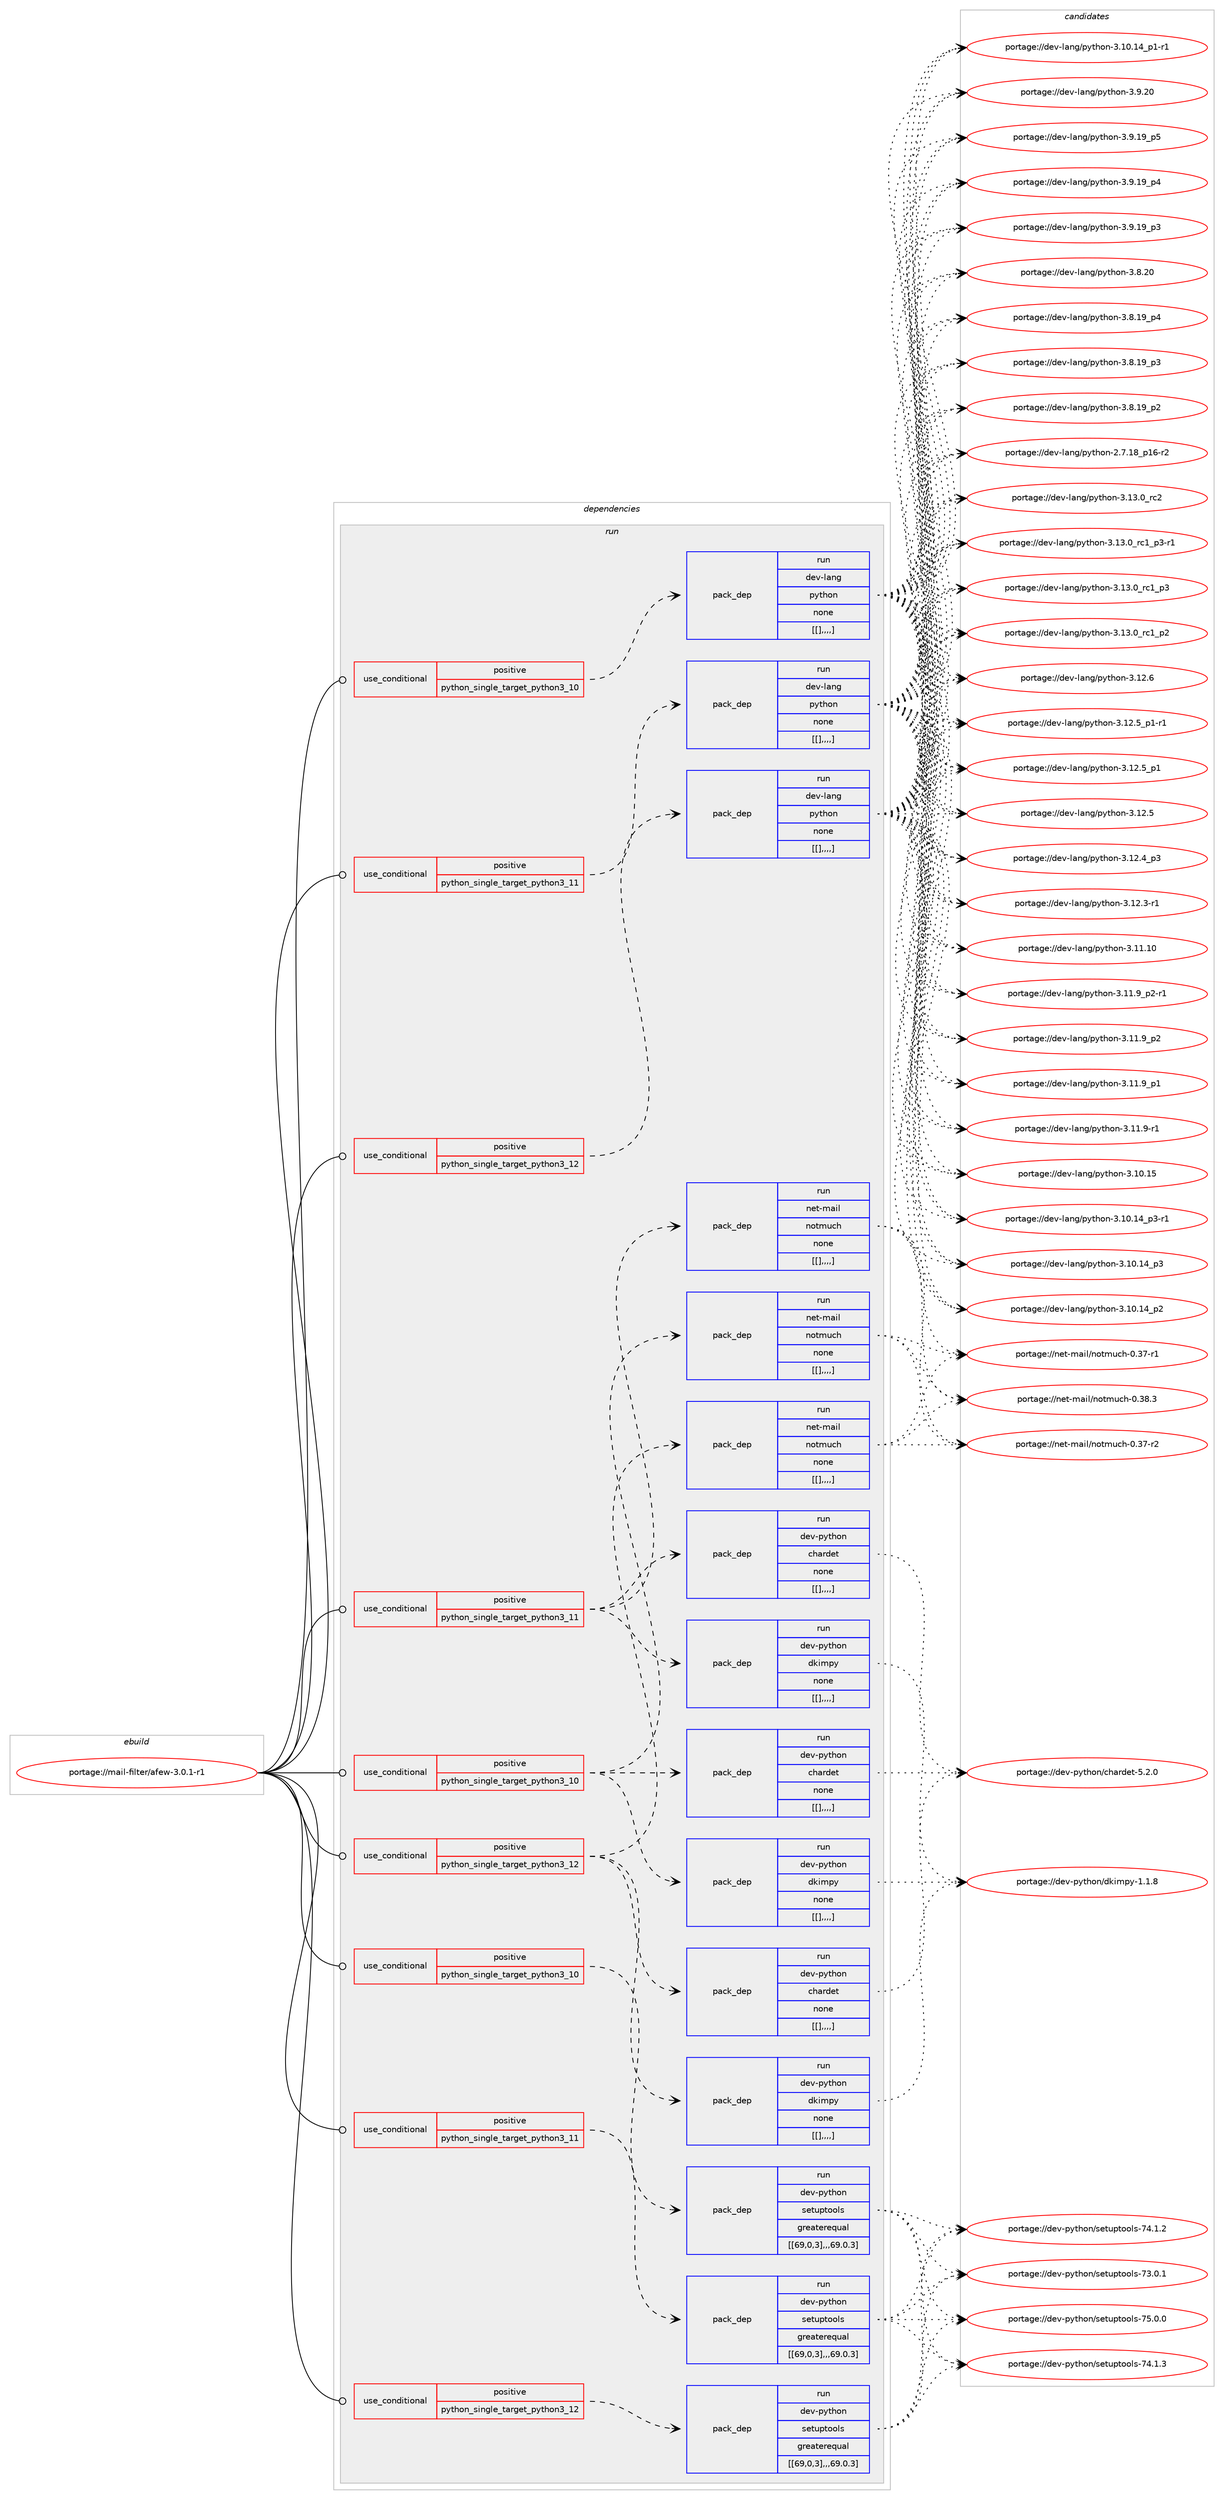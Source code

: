 digraph prolog {

# *************
# Graph options
# *************

newrank=true;
concentrate=true;
compound=true;
graph [rankdir=LR,fontname=Helvetica,fontsize=10,ranksep=1.5];#, ranksep=2.5, nodesep=0.2];
edge  [arrowhead=vee];
node  [fontname=Helvetica,fontsize=10];

# **********
# The ebuild
# **********

subgraph cluster_leftcol {
color=gray;
label=<<i>ebuild</i>>;
id [label="portage://mail-filter/afew-3.0.1-r1", color=red, width=4, href="../mail-filter/afew-3.0.1-r1.svg"];
}

# ****************
# The dependencies
# ****************

subgraph cluster_midcol {
color=gray;
label=<<i>dependencies</i>>;
subgraph cluster_compile {
fillcolor="#eeeeee";
style=filled;
label=<<i>compile</i>>;
}
subgraph cluster_compileandrun {
fillcolor="#eeeeee";
style=filled;
label=<<i>compile and run</i>>;
}
subgraph cluster_run {
fillcolor="#eeeeee";
style=filled;
label=<<i>run</i>>;
subgraph cond72519 {
dependency291841 [label=<<TABLE BORDER="0" CELLBORDER="1" CELLSPACING="0" CELLPADDING="4"><TR><TD ROWSPAN="3" CELLPADDING="10">use_conditional</TD></TR><TR><TD>positive</TD></TR><TR><TD>python_single_target_python3_10</TD></TR></TABLE>>, shape=none, color=red];
subgraph pack216896 {
dependency291842 [label=<<TABLE BORDER="0" CELLBORDER="1" CELLSPACING="0" CELLPADDING="4" WIDTH="220"><TR><TD ROWSPAN="6" CELLPADDING="30">pack_dep</TD></TR><TR><TD WIDTH="110">run</TD></TR><TR><TD>dev-lang</TD></TR><TR><TD>python</TD></TR><TR><TD>none</TD></TR><TR><TD>[[],,,,]</TD></TR></TABLE>>, shape=none, color=blue];
}
dependency291841:e -> dependency291842:w [weight=20,style="dashed",arrowhead="vee"];
}
id:e -> dependency291841:w [weight=20,style="solid",arrowhead="odot"];
subgraph cond72520 {
dependency291843 [label=<<TABLE BORDER="0" CELLBORDER="1" CELLSPACING="0" CELLPADDING="4"><TR><TD ROWSPAN="3" CELLPADDING="10">use_conditional</TD></TR><TR><TD>positive</TD></TR><TR><TD>python_single_target_python3_10</TD></TR></TABLE>>, shape=none, color=red];
subgraph pack216897 {
dependency291844 [label=<<TABLE BORDER="0" CELLBORDER="1" CELLSPACING="0" CELLPADDING="4" WIDTH="220"><TR><TD ROWSPAN="6" CELLPADDING="30">pack_dep</TD></TR><TR><TD WIDTH="110">run</TD></TR><TR><TD>dev-python</TD></TR><TR><TD>chardet</TD></TR><TR><TD>none</TD></TR><TR><TD>[[],,,,]</TD></TR></TABLE>>, shape=none, color=blue];
}
dependency291843:e -> dependency291844:w [weight=20,style="dashed",arrowhead="vee"];
subgraph pack216898 {
dependency291845 [label=<<TABLE BORDER="0" CELLBORDER="1" CELLSPACING="0" CELLPADDING="4" WIDTH="220"><TR><TD ROWSPAN="6" CELLPADDING="30">pack_dep</TD></TR><TR><TD WIDTH="110">run</TD></TR><TR><TD>dev-python</TD></TR><TR><TD>dkimpy</TD></TR><TR><TD>none</TD></TR><TR><TD>[[],,,,]</TD></TR></TABLE>>, shape=none, color=blue];
}
dependency291843:e -> dependency291845:w [weight=20,style="dashed",arrowhead="vee"];
subgraph pack216899 {
dependency291846 [label=<<TABLE BORDER="0" CELLBORDER="1" CELLSPACING="0" CELLPADDING="4" WIDTH="220"><TR><TD ROWSPAN="6" CELLPADDING="30">pack_dep</TD></TR><TR><TD WIDTH="110">run</TD></TR><TR><TD>net-mail</TD></TR><TR><TD>notmuch</TD></TR><TR><TD>none</TD></TR><TR><TD>[[],,,,]</TD></TR></TABLE>>, shape=none, color=blue];
}
dependency291843:e -> dependency291846:w [weight=20,style="dashed",arrowhead="vee"];
}
id:e -> dependency291843:w [weight=20,style="solid",arrowhead="odot"];
subgraph cond72521 {
dependency291847 [label=<<TABLE BORDER="0" CELLBORDER="1" CELLSPACING="0" CELLPADDING="4"><TR><TD ROWSPAN="3" CELLPADDING="10">use_conditional</TD></TR><TR><TD>positive</TD></TR><TR><TD>python_single_target_python3_10</TD></TR></TABLE>>, shape=none, color=red];
subgraph pack216900 {
dependency291848 [label=<<TABLE BORDER="0" CELLBORDER="1" CELLSPACING="0" CELLPADDING="4" WIDTH="220"><TR><TD ROWSPAN="6" CELLPADDING="30">pack_dep</TD></TR><TR><TD WIDTH="110">run</TD></TR><TR><TD>dev-python</TD></TR><TR><TD>setuptools</TD></TR><TR><TD>greaterequal</TD></TR><TR><TD>[[69,0,3],,,69.0.3]</TD></TR></TABLE>>, shape=none, color=blue];
}
dependency291847:e -> dependency291848:w [weight=20,style="dashed",arrowhead="vee"];
}
id:e -> dependency291847:w [weight=20,style="solid",arrowhead="odot"];
subgraph cond72522 {
dependency291849 [label=<<TABLE BORDER="0" CELLBORDER="1" CELLSPACING="0" CELLPADDING="4"><TR><TD ROWSPAN="3" CELLPADDING="10">use_conditional</TD></TR><TR><TD>positive</TD></TR><TR><TD>python_single_target_python3_11</TD></TR></TABLE>>, shape=none, color=red];
subgraph pack216901 {
dependency291850 [label=<<TABLE BORDER="0" CELLBORDER="1" CELLSPACING="0" CELLPADDING="4" WIDTH="220"><TR><TD ROWSPAN="6" CELLPADDING="30">pack_dep</TD></TR><TR><TD WIDTH="110">run</TD></TR><TR><TD>dev-lang</TD></TR><TR><TD>python</TD></TR><TR><TD>none</TD></TR><TR><TD>[[],,,,]</TD></TR></TABLE>>, shape=none, color=blue];
}
dependency291849:e -> dependency291850:w [weight=20,style="dashed",arrowhead="vee"];
}
id:e -> dependency291849:w [weight=20,style="solid",arrowhead="odot"];
subgraph cond72523 {
dependency291851 [label=<<TABLE BORDER="0" CELLBORDER="1" CELLSPACING="0" CELLPADDING="4"><TR><TD ROWSPAN="3" CELLPADDING="10">use_conditional</TD></TR><TR><TD>positive</TD></TR><TR><TD>python_single_target_python3_11</TD></TR></TABLE>>, shape=none, color=red];
subgraph pack216902 {
dependency291852 [label=<<TABLE BORDER="0" CELLBORDER="1" CELLSPACING="0" CELLPADDING="4" WIDTH="220"><TR><TD ROWSPAN="6" CELLPADDING="30">pack_dep</TD></TR><TR><TD WIDTH="110">run</TD></TR><TR><TD>dev-python</TD></TR><TR><TD>chardet</TD></TR><TR><TD>none</TD></TR><TR><TD>[[],,,,]</TD></TR></TABLE>>, shape=none, color=blue];
}
dependency291851:e -> dependency291852:w [weight=20,style="dashed",arrowhead="vee"];
subgraph pack216903 {
dependency291853 [label=<<TABLE BORDER="0" CELLBORDER="1" CELLSPACING="0" CELLPADDING="4" WIDTH="220"><TR><TD ROWSPAN="6" CELLPADDING="30">pack_dep</TD></TR><TR><TD WIDTH="110">run</TD></TR><TR><TD>dev-python</TD></TR><TR><TD>dkimpy</TD></TR><TR><TD>none</TD></TR><TR><TD>[[],,,,]</TD></TR></TABLE>>, shape=none, color=blue];
}
dependency291851:e -> dependency291853:w [weight=20,style="dashed",arrowhead="vee"];
subgraph pack216904 {
dependency291854 [label=<<TABLE BORDER="0" CELLBORDER="1" CELLSPACING="0" CELLPADDING="4" WIDTH="220"><TR><TD ROWSPAN="6" CELLPADDING="30">pack_dep</TD></TR><TR><TD WIDTH="110">run</TD></TR><TR><TD>net-mail</TD></TR><TR><TD>notmuch</TD></TR><TR><TD>none</TD></TR><TR><TD>[[],,,,]</TD></TR></TABLE>>, shape=none, color=blue];
}
dependency291851:e -> dependency291854:w [weight=20,style="dashed",arrowhead="vee"];
}
id:e -> dependency291851:w [weight=20,style="solid",arrowhead="odot"];
subgraph cond72524 {
dependency291855 [label=<<TABLE BORDER="0" CELLBORDER="1" CELLSPACING="0" CELLPADDING="4"><TR><TD ROWSPAN="3" CELLPADDING="10">use_conditional</TD></TR><TR><TD>positive</TD></TR><TR><TD>python_single_target_python3_11</TD></TR></TABLE>>, shape=none, color=red];
subgraph pack216905 {
dependency291856 [label=<<TABLE BORDER="0" CELLBORDER="1" CELLSPACING="0" CELLPADDING="4" WIDTH="220"><TR><TD ROWSPAN="6" CELLPADDING="30">pack_dep</TD></TR><TR><TD WIDTH="110">run</TD></TR><TR><TD>dev-python</TD></TR><TR><TD>setuptools</TD></TR><TR><TD>greaterequal</TD></TR><TR><TD>[[69,0,3],,,69.0.3]</TD></TR></TABLE>>, shape=none, color=blue];
}
dependency291855:e -> dependency291856:w [weight=20,style="dashed",arrowhead="vee"];
}
id:e -> dependency291855:w [weight=20,style="solid",arrowhead="odot"];
subgraph cond72525 {
dependency291857 [label=<<TABLE BORDER="0" CELLBORDER="1" CELLSPACING="0" CELLPADDING="4"><TR><TD ROWSPAN="3" CELLPADDING="10">use_conditional</TD></TR><TR><TD>positive</TD></TR><TR><TD>python_single_target_python3_12</TD></TR></TABLE>>, shape=none, color=red];
subgraph pack216906 {
dependency291858 [label=<<TABLE BORDER="0" CELLBORDER="1" CELLSPACING="0" CELLPADDING="4" WIDTH="220"><TR><TD ROWSPAN="6" CELLPADDING="30">pack_dep</TD></TR><TR><TD WIDTH="110">run</TD></TR><TR><TD>dev-lang</TD></TR><TR><TD>python</TD></TR><TR><TD>none</TD></TR><TR><TD>[[],,,,]</TD></TR></TABLE>>, shape=none, color=blue];
}
dependency291857:e -> dependency291858:w [weight=20,style="dashed",arrowhead="vee"];
}
id:e -> dependency291857:w [weight=20,style="solid",arrowhead="odot"];
subgraph cond72526 {
dependency291859 [label=<<TABLE BORDER="0" CELLBORDER="1" CELLSPACING="0" CELLPADDING="4"><TR><TD ROWSPAN="3" CELLPADDING="10">use_conditional</TD></TR><TR><TD>positive</TD></TR><TR><TD>python_single_target_python3_12</TD></TR></TABLE>>, shape=none, color=red];
subgraph pack216907 {
dependency291860 [label=<<TABLE BORDER="0" CELLBORDER="1" CELLSPACING="0" CELLPADDING="4" WIDTH="220"><TR><TD ROWSPAN="6" CELLPADDING="30">pack_dep</TD></TR><TR><TD WIDTH="110">run</TD></TR><TR><TD>dev-python</TD></TR><TR><TD>chardet</TD></TR><TR><TD>none</TD></TR><TR><TD>[[],,,,]</TD></TR></TABLE>>, shape=none, color=blue];
}
dependency291859:e -> dependency291860:w [weight=20,style="dashed",arrowhead="vee"];
subgraph pack216908 {
dependency291861 [label=<<TABLE BORDER="0" CELLBORDER="1" CELLSPACING="0" CELLPADDING="4" WIDTH="220"><TR><TD ROWSPAN="6" CELLPADDING="30">pack_dep</TD></TR><TR><TD WIDTH="110">run</TD></TR><TR><TD>dev-python</TD></TR><TR><TD>dkimpy</TD></TR><TR><TD>none</TD></TR><TR><TD>[[],,,,]</TD></TR></TABLE>>, shape=none, color=blue];
}
dependency291859:e -> dependency291861:w [weight=20,style="dashed",arrowhead="vee"];
subgraph pack216909 {
dependency291862 [label=<<TABLE BORDER="0" CELLBORDER="1" CELLSPACING="0" CELLPADDING="4" WIDTH="220"><TR><TD ROWSPAN="6" CELLPADDING="30">pack_dep</TD></TR><TR><TD WIDTH="110">run</TD></TR><TR><TD>net-mail</TD></TR><TR><TD>notmuch</TD></TR><TR><TD>none</TD></TR><TR><TD>[[],,,,]</TD></TR></TABLE>>, shape=none, color=blue];
}
dependency291859:e -> dependency291862:w [weight=20,style="dashed",arrowhead="vee"];
}
id:e -> dependency291859:w [weight=20,style="solid",arrowhead="odot"];
subgraph cond72527 {
dependency291863 [label=<<TABLE BORDER="0" CELLBORDER="1" CELLSPACING="0" CELLPADDING="4"><TR><TD ROWSPAN="3" CELLPADDING="10">use_conditional</TD></TR><TR><TD>positive</TD></TR><TR><TD>python_single_target_python3_12</TD></TR></TABLE>>, shape=none, color=red];
subgraph pack216910 {
dependency291864 [label=<<TABLE BORDER="0" CELLBORDER="1" CELLSPACING="0" CELLPADDING="4" WIDTH="220"><TR><TD ROWSPAN="6" CELLPADDING="30">pack_dep</TD></TR><TR><TD WIDTH="110">run</TD></TR><TR><TD>dev-python</TD></TR><TR><TD>setuptools</TD></TR><TR><TD>greaterequal</TD></TR><TR><TD>[[69,0,3],,,69.0.3]</TD></TR></TABLE>>, shape=none, color=blue];
}
dependency291863:e -> dependency291864:w [weight=20,style="dashed",arrowhead="vee"];
}
id:e -> dependency291863:w [weight=20,style="solid",arrowhead="odot"];
}
}

# **************
# The candidates
# **************

subgraph cluster_choices {
rank=same;
color=gray;
label=<<i>candidates</i>>;

subgraph choice216896 {
color=black;
nodesep=1;
choice10010111845108971101034711212111610411111045514649514648951149950 [label="portage://dev-lang/python-3.13.0_rc2", color=red, width=4,href="../dev-lang/python-3.13.0_rc2.svg"];
choice1001011184510897110103471121211161041111104551464951464895114994995112514511449 [label="portage://dev-lang/python-3.13.0_rc1_p3-r1", color=red, width=4,href="../dev-lang/python-3.13.0_rc1_p3-r1.svg"];
choice100101118451089711010347112121116104111110455146495146489511499499511251 [label="portage://dev-lang/python-3.13.0_rc1_p3", color=red, width=4,href="../dev-lang/python-3.13.0_rc1_p3.svg"];
choice100101118451089711010347112121116104111110455146495146489511499499511250 [label="portage://dev-lang/python-3.13.0_rc1_p2", color=red, width=4,href="../dev-lang/python-3.13.0_rc1_p2.svg"];
choice10010111845108971101034711212111610411111045514649504654 [label="portage://dev-lang/python-3.12.6", color=red, width=4,href="../dev-lang/python-3.12.6.svg"];
choice1001011184510897110103471121211161041111104551464950465395112494511449 [label="portage://dev-lang/python-3.12.5_p1-r1", color=red, width=4,href="../dev-lang/python-3.12.5_p1-r1.svg"];
choice100101118451089711010347112121116104111110455146495046539511249 [label="portage://dev-lang/python-3.12.5_p1", color=red, width=4,href="../dev-lang/python-3.12.5_p1.svg"];
choice10010111845108971101034711212111610411111045514649504653 [label="portage://dev-lang/python-3.12.5", color=red, width=4,href="../dev-lang/python-3.12.5.svg"];
choice100101118451089711010347112121116104111110455146495046529511251 [label="portage://dev-lang/python-3.12.4_p3", color=red, width=4,href="../dev-lang/python-3.12.4_p3.svg"];
choice100101118451089711010347112121116104111110455146495046514511449 [label="portage://dev-lang/python-3.12.3-r1", color=red, width=4,href="../dev-lang/python-3.12.3-r1.svg"];
choice1001011184510897110103471121211161041111104551464949464948 [label="portage://dev-lang/python-3.11.10", color=red, width=4,href="../dev-lang/python-3.11.10.svg"];
choice1001011184510897110103471121211161041111104551464949465795112504511449 [label="portage://dev-lang/python-3.11.9_p2-r1", color=red, width=4,href="../dev-lang/python-3.11.9_p2-r1.svg"];
choice100101118451089711010347112121116104111110455146494946579511250 [label="portage://dev-lang/python-3.11.9_p2", color=red, width=4,href="../dev-lang/python-3.11.9_p2.svg"];
choice100101118451089711010347112121116104111110455146494946579511249 [label="portage://dev-lang/python-3.11.9_p1", color=red, width=4,href="../dev-lang/python-3.11.9_p1.svg"];
choice100101118451089711010347112121116104111110455146494946574511449 [label="portage://dev-lang/python-3.11.9-r1", color=red, width=4,href="../dev-lang/python-3.11.9-r1.svg"];
choice1001011184510897110103471121211161041111104551464948464953 [label="portage://dev-lang/python-3.10.15", color=red, width=4,href="../dev-lang/python-3.10.15.svg"];
choice100101118451089711010347112121116104111110455146494846495295112514511449 [label="portage://dev-lang/python-3.10.14_p3-r1", color=red, width=4,href="../dev-lang/python-3.10.14_p3-r1.svg"];
choice10010111845108971101034711212111610411111045514649484649529511251 [label="portage://dev-lang/python-3.10.14_p3", color=red, width=4,href="../dev-lang/python-3.10.14_p3.svg"];
choice10010111845108971101034711212111610411111045514649484649529511250 [label="portage://dev-lang/python-3.10.14_p2", color=red, width=4,href="../dev-lang/python-3.10.14_p2.svg"];
choice100101118451089711010347112121116104111110455146494846495295112494511449 [label="portage://dev-lang/python-3.10.14_p1-r1", color=red, width=4,href="../dev-lang/python-3.10.14_p1-r1.svg"];
choice10010111845108971101034711212111610411111045514657465048 [label="portage://dev-lang/python-3.9.20", color=red, width=4,href="../dev-lang/python-3.9.20.svg"];
choice100101118451089711010347112121116104111110455146574649579511253 [label="portage://dev-lang/python-3.9.19_p5", color=red, width=4,href="../dev-lang/python-3.9.19_p5.svg"];
choice100101118451089711010347112121116104111110455146574649579511252 [label="portage://dev-lang/python-3.9.19_p4", color=red, width=4,href="../dev-lang/python-3.9.19_p4.svg"];
choice100101118451089711010347112121116104111110455146574649579511251 [label="portage://dev-lang/python-3.9.19_p3", color=red, width=4,href="../dev-lang/python-3.9.19_p3.svg"];
choice10010111845108971101034711212111610411111045514656465048 [label="portage://dev-lang/python-3.8.20", color=red, width=4,href="../dev-lang/python-3.8.20.svg"];
choice100101118451089711010347112121116104111110455146564649579511252 [label="portage://dev-lang/python-3.8.19_p4", color=red, width=4,href="../dev-lang/python-3.8.19_p4.svg"];
choice100101118451089711010347112121116104111110455146564649579511251 [label="portage://dev-lang/python-3.8.19_p3", color=red, width=4,href="../dev-lang/python-3.8.19_p3.svg"];
choice100101118451089711010347112121116104111110455146564649579511250 [label="portage://dev-lang/python-3.8.19_p2", color=red, width=4,href="../dev-lang/python-3.8.19_p2.svg"];
choice100101118451089711010347112121116104111110455046554649569511249544511450 [label="portage://dev-lang/python-2.7.18_p16-r2", color=red, width=4,href="../dev-lang/python-2.7.18_p16-r2.svg"];
dependency291842:e -> choice10010111845108971101034711212111610411111045514649514648951149950:w [style=dotted,weight="100"];
dependency291842:e -> choice1001011184510897110103471121211161041111104551464951464895114994995112514511449:w [style=dotted,weight="100"];
dependency291842:e -> choice100101118451089711010347112121116104111110455146495146489511499499511251:w [style=dotted,weight="100"];
dependency291842:e -> choice100101118451089711010347112121116104111110455146495146489511499499511250:w [style=dotted,weight="100"];
dependency291842:e -> choice10010111845108971101034711212111610411111045514649504654:w [style=dotted,weight="100"];
dependency291842:e -> choice1001011184510897110103471121211161041111104551464950465395112494511449:w [style=dotted,weight="100"];
dependency291842:e -> choice100101118451089711010347112121116104111110455146495046539511249:w [style=dotted,weight="100"];
dependency291842:e -> choice10010111845108971101034711212111610411111045514649504653:w [style=dotted,weight="100"];
dependency291842:e -> choice100101118451089711010347112121116104111110455146495046529511251:w [style=dotted,weight="100"];
dependency291842:e -> choice100101118451089711010347112121116104111110455146495046514511449:w [style=dotted,weight="100"];
dependency291842:e -> choice1001011184510897110103471121211161041111104551464949464948:w [style=dotted,weight="100"];
dependency291842:e -> choice1001011184510897110103471121211161041111104551464949465795112504511449:w [style=dotted,weight="100"];
dependency291842:e -> choice100101118451089711010347112121116104111110455146494946579511250:w [style=dotted,weight="100"];
dependency291842:e -> choice100101118451089711010347112121116104111110455146494946579511249:w [style=dotted,weight="100"];
dependency291842:e -> choice100101118451089711010347112121116104111110455146494946574511449:w [style=dotted,weight="100"];
dependency291842:e -> choice1001011184510897110103471121211161041111104551464948464953:w [style=dotted,weight="100"];
dependency291842:e -> choice100101118451089711010347112121116104111110455146494846495295112514511449:w [style=dotted,weight="100"];
dependency291842:e -> choice10010111845108971101034711212111610411111045514649484649529511251:w [style=dotted,weight="100"];
dependency291842:e -> choice10010111845108971101034711212111610411111045514649484649529511250:w [style=dotted,weight="100"];
dependency291842:e -> choice100101118451089711010347112121116104111110455146494846495295112494511449:w [style=dotted,weight="100"];
dependency291842:e -> choice10010111845108971101034711212111610411111045514657465048:w [style=dotted,weight="100"];
dependency291842:e -> choice100101118451089711010347112121116104111110455146574649579511253:w [style=dotted,weight="100"];
dependency291842:e -> choice100101118451089711010347112121116104111110455146574649579511252:w [style=dotted,weight="100"];
dependency291842:e -> choice100101118451089711010347112121116104111110455146574649579511251:w [style=dotted,weight="100"];
dependency291842:e -> choice10010111845108971101034711212111610411111045514656465048:w [style=dotted,weight="100"];
dependency291842:e -> choice100101118451089711010347112121116104111110455146564649579511252:w [style=dotted,weight="100"];
dependency291842:e -> choice100101118451089711010347112121116104111110455146564649579511251:w [style=dotted,weight="100"];
dependency291842:e -> choice100101118451089711010347112121116104111110455146564649579511250:w [style=dotted,weight="100"];
dependency291842:e -> choice100101118451089711010347112121116104111110455046554649569511249544511450:w [style=dotted,weight="100"];
}
subgraph choice216897 {
color=black;
nodesep=1;
choice10010111845112121116104111110479910497114100101116455346504648 [label="portage://dev-python/chardet-5.2.0", color=red, width=4,href="../dev-python/chardet-5.2.0.svg"];
dependency291844:e -> choice10010111845112121116104111110479910497114100101116455346504648:w [style=dotted,weight="100"];
}
subgraph choice216898 {
color=black;
nodesep=1;
choice1001011184511212111610411111047100107105109112121454946494656 [label="portage://dev-python/dkimpy-1.1.8", color=red, width=4,href="../dev-python/dkimpy-1.1.8.svg"];
dependency291845:e -> choice1001011184511212111610411111047100107105109112121454946494656:w [style=dotted,weight="100"];
}
subgraph choice216899 {
color=black;
nodesep=1;
choice1101011164510997105108471101111161091179910445484651564651 [label="portage://net-mail/notmuch-0.38.3", color=red, width=4,href="../net-mail/notmuch-0.38.3.svg"];
choice1101011164510997105108471101111161091179910445484651554511450 [label="portage://net-mail/notmuch-0.37-r2", color=red, width=4,href="../net-mail/notmuch-0.37-r2.svg"];
choice1101011164510997105108471101111161091179910445484651554511449 [label="portage://net-mail/notmuch-0.37-r1", color=red, width=4,href="../net-mail/notmuch-0.37-r1.svg"];
dependency291846:e -> choice1101011164510997105108471101111161091179910445484651564651:w [style=dotted,weight="100"];
dependency291846:e -> choice1101011164510997105108471101111161091179910445484651554511450:w [style=dotted,weight="100"];
dependency291846:e -> choice1101011164510997105108471101111161091179910445484651554511449:w [style=dotted,weight="100"];
}
subgraph choice216900 {
color=black;
nodesep=1;
choice100101118451121211161041111104711510111611711211611111110811545555346484648 [label="portage://dev-python/setuptools-75.0.0", color=red, width=4,href="../dev-python/setuptools-75.0.0.svg"];
choice100101118451121211161041111104711510111611711211611111110811545555246494651 [label="portage://dev-python/setuptools-74.1.3", color=red, width=4,href="../dev-python/setuptools-74.1.3.svg"];
choice100101118451121211161041111104711510111611711211611111110811545555246494650 [label="portage://dev-python/setuptools-74.1.2", color=red, width=4,href="../dev-python/setuptools-74.1.2.svg"];
choice100101118451121211161041111104711510111611711211611111110811545555146484649 [label="portage://dev-python/setuptools-73.0.1", color=red, width=4,href="../dev-python/setuptools-73.0.1.svg"];
dependency291848:e -> choice100101118451121211161041111104711510111611711211611111110811545555346484648:w [style=dotted,weight="100"];
dependency291848:e -> choice100101118451121211161041111104711510111611711211611111110811545555246494651:w [style=dotted,weight="100"];
dependency291848:e -> choice100101118451121211161041111104711510111611711211611111110811545555246494650:w [style=dotted,weight="100"];
dependency291848:e -> choice100101118451121211161041111104711510111611711211611111110811545555146484649:w [style=dotted,weight="100"];
}
subgraph choice216901 {
color=black;
nodesep=1;
choice10010111845108971101034711212111610411111045514649514648951149950 [label="portage://dev-lang/python-3.13.0_rc2", color=red, width=4,href="../dev-lang/python-3.13.0_rc2.svg"];
choice1001011184510897110103471121211161041111104551464951464895114994995112514511449 [label="portage://dev-lang/python-3.13.0_rc1_p3-r1", color=red, width=4,href="../dev-lang/python-3.13.0_rc1_p3-r1.svg"];
choice100101118451089711010347112121116104111110455146495146489511499499511251 [label="portage://dev-lang/python-3.13.0_rc1_p3", color=red, width=4,href="../dev-lang/python-3.13.0_rc1_p3.svg"];
choice100101118451089711010347112121116104111110455146495146489511499499511250 [label="portage://dev-lang/python-3.13.0_rc1_p2", color=red, width=4,href="../dev-lang/python-3.13.0_rc1_p2.svg"];
choice10010111845108971101034711212111610411111045514649504654 [label="portage://dev-lang/python-3.12.6", color=red, width=4,href="../dev-lang/python-3.12.6.svg"];
choice1001011184510897110103471121211161041111104551464950465395112494511449 [label="portage://dev-lang/python-3.12.5_p1-r1", color=red, width=4,href="../dev-lang/python-3.12.5_p1-r1.svg"];
choice100101118451089711010347112121116104111110455146495046539511249 [label="portage://dev-lang/python-3.12.5_p1", color=red, width=4,href="../dev-lang/python-3.12.5_p1.svg"];
choice10010111845108971101034711212111610411111045514649504653 [label="portage://dev-lang/python-3.12.5", color=red, width=4,href="../dev-lang/python-3.12.5.svg"];
choice100101118451089711010347112121116104111110455146495046529511251 [label="portage://dev-lang/python-3.12.4_p3", color=red, width=4,href="../dev-lang/python-3.12.4_p3.svg"];
choice100101118451089711010347112121116104111110455146495046514511449 [label="portage://dev-lang/python-3.12.3-r1", color=red, width=4,href="../dev-lang/python-3.12.3-r1.svg"];
choice1001011184510897110103471121211161041111104551464949464948 [label="portage://dev-lang/python-3.11.10", color=red, width=4,href="../dev-lang/python-3.11.10.svg"];
choice1001011184510897110103471121211161041111104551464949465795112504511449 [label="portage://dev-lang/python-3.11.9_p2-r1", color=red, width=4,href="../dev-lang/python-3.11.9_p2-r1.svg"];
choice100101118451089711010347112121116104111110455146494946579511250 [label="portage://dev-lang/python-3.11.9_p2", color=red, width=4,href="../dev-lang/python-3.11.9_p2.svg"];
choice100101118451089711010347112121116104111110455146494946579511249 [label="portage://dev-lang/python-3.11.9_p1", color=red, width=4,href="../dev-lang/python-3.11.9_p1.svg"];
choice100101118451089711010347112121116104111110455146494946574511449 [label="portage://dev-lang/python-3.11.9-r1", color=red, width=4,href="../dev-lang/python-3.11.9-r1.svg"];
choice1001011184510897110103471121211161041111104551464948464953 [label="portage://dev-lang/python-3.10.15", color=red, width=4,href="../dev-lang/python-3.10.15.svg"];
choice100101118451089711010347112121116104111110455146494846495295112514511449 [label="portage://dev-lang/python-3.10.14_p3-r1", color=red, width=4,href="../dev-lang/python-3.10.14_p3-r1.svg"];
choice10010111845108971101034711212111610411111045514649484649529511251 [label="portage://dev-lang/python-3.10.14_p3", color=red, width=4,href="../dev-lang/python-3.10.14_p3.svg"];
choice10010111845108971101034711212111610411111045514649484649529511250 [label="portage://dev-lang/python-3.10.14_p2", color=red, width=4,href="../dev-lang/python-3.10.14_p2.svg"];
choice100101118451089711010347112121116104111110455146494846495295112494511449 [label="portage://dev-lang/python-3.10.14_p1-r1", color=red, width=4,href="../dev-lang/python-3.10.14_p1-r1.svg"];
choice10010111845108971101034711212111610411111045514657465048 [label="portage://dev-lang/python-3.9.20", color=red, width=4,href="../dev-lang/python-3.9.20.svg"];
choice100101118451089711010347112121116104111110455146574649579511253 [label="portage://dev-lang/python-3.9.19_p5", color=red, width=4,href="../dev-lang/python-3.9.19_p5.svg"];
choice100101118451089711010347112121116104111110455146574649579511252 [label="portage://dev-lang/python-3.9.19_p4", color=red, width=4,href="../dev-lang/python-3.9.19_p4.svg"];
choice100101118451089711010347112121116104111110455146574649579511251 [label="portage://dev-lang/python-3.9.19_p3", color=red, width=4,href="../dev-lang/python-3.9.19_p3.svg"];
choice10010111845108971101034711212111610411111045514656465048 [label="portage://dev-lang/python-3.8.20", color=red, width=4,href="../dev-lang/python-3.8.20.svg"];
choice100101118451089711010347112121116104111110455146564649579511252 [label="portage://dev-lang/python-3.8.19_p4", color=red, width=4,href="../dev-lang/python-3.8.19_p4.svg"];
choice100101118451089711010347112121116104111110455146564649579511251 [label="portage://dev-lang/python-3.8.19_p3", color=red, width=4,href="../dev-lang/python-3.8.19_p3.svg"];
choice100101118451089711010347112121116104111110455146564649579511250 [label="portage://dev-lang/python-3.8.19_p2", color=red, width=4,href="../dev-lang/python-3.8.19_p2.svg"];
choice100101118451089711010347112121116104111110455046554649569511249544511450 [label="portage://dev-lang/python-2.7.18_p16-r2", color=red, width=4,href="../dev-lang/python-2.7.18_p16-r2.svg"];
dependency291850:e -> choice10010111845108971101034711212111610411111045514649514648951149950:w [style=dotted,weight="100"];
dependency291850:e -> choice1001011184510897110103471121211161041111104551464951464895114994995112514511449:w [style=dotted,weight="100"];
dependency291850:e -> choice100101118451089711010347112121116104111110455146495146489511499499511251:w [style=dotted,weight="100"];
dependency291850:e -> choice100101118451089711010347112121116104111110455146495146489511499499511250:w [style=dotted,weight="100"];
dependency291850:e -> choice10010111845108971101034711212111610411111045514649504654:w [style=dotted,weight="100"];
dependency291850:e -> choice1001011184510897110103471121211161041111104551464950465395112494511449:w [style=dotted,weight="100"];
dependency291850:e -> choice100101118451089711010347112121116104111110455146495046539511249:w [style=dotted,weight="100"];
dependency291850:e -> choice10010111845108971101034711212111610411111045514649504653:w [style=dotted,weight="100"];
dependency291850:e -> choice100101118451089711010347112121116104111110455146495046529511251:w [style=dotted,weight="100"];
dependency291850:e -> choice100101118451089711010347112121116104111110455146495046514511449:w [style=dotted,weight="100"];
dependency291850:e -> choice1001011184510897110103471121211161041111104551464949464948:w [style=dotted,weight="100"];
dependency291850:e -> choice1001011184510897110103471121211161041111104551464949465795112504511449:w [style=dotted,weight="100"];
dependency291850:e -> choice100101118451089711010347112121116104111110455146494946579511250:w [style=dotted,weight="100"];
dependency291850:e -> choice100101118451089711010347112121116104111110455146494946579511249:w [style=dotted,weight="100"];
dependency291850:e -> choice100101118451089711010347112121116104111110455146494946574511449:w [style=dotted,weight="100"];
dependency291850:e -> choice1001011184510897110103471121211161041111104551464948464953:w [style=dotted,weight="100"];
dependency291850:e -> choice100101118451089711010347112121116104111110455146494846495295112514511449:w [style=dotted,weight="100"];
dependency291850:e -> choice10010111845108971101034711212111610411111045514649484649529511251:w [style=dotted,weight="100"];
dependency291850:e -> choice10010111845108971101034711212111610411111045514649484649529511250:w [style=dotted,weight="100"];
dependency291850:e -> choice100101118451089711010347112121116104111110455146494846495295112494511449:w [style=dotted,weight="100"];
dependency291850:e -> choice10010111845108971101034711212111610411111045514657465048:w [style=dotted,weight="100"];
dependency291850:e -> choice100101118451089711010347112121116104111110455146574649579511253:w [style=dotted,weight="100"];
dependency291850:e -> choice100101118451089711010347112121116104111110455146574649579511252:w [style=dotted,weight="100"];
dependency291850:e -> choice100101118451089711010347112121116104111110455146574649579511251:w [style=dotted,weight="100"];
dependency291850:e -> choice10010111845108971101034711212111610411111045514656465048:w [style=dotted,weight="100"];
dependency291850:e -> choice100101118451089711010347112121116104111110455146564649579511252:w [style=dotted,weight="100"];
dependency291850:e -> choice100101118451089711010347112121116104111110455146564649579511251:w [style=dotted,weight="100"];
dependency291850:e -> choice100101118451089711010347112121116104111110455146564649579511250:w [style=dotted,weight="100"];
dependency291850:e -> choice100101118451089711010347112121116104111110455046554649569511249544511450:w [style=dotted,weight="100"];
}
subgraph choice216902 {
color=black;
nodesep=1;
choice10010111845112121116104111110479910497114100101116455346504648 [label="portage://dev-python/chardet-5.2.0", color=red, width=4,href="../dev-python/chardet-5.2.0.svg"];
dependency291852:e -> choice10010111845112121116104111110479910497114100101116455346504648:w [style=dotted,weight="100"];
}
subgraph choice216903 {
color=black;
nodesep=1;
choice1001011184511212111610411111047100107105109112121454946494656 [label="portage://dev-python/dkimpy-1.1.8", color=red, width=4,href="../dev-python/dkimpy-1.1.8.svg"];
dependency291853:e -> choice1001011184511212111610411111047100107105109112121454946494656:w [style=dotted,weight="100"];
}
subgraph choice216904 {
color=black;
nodesep=1;
choice1101011164510997105108471101111161091179910445484651564651 [label="portage://net-mail/notmuch-0.38.3", color=red, width=4,href="../net-mail/notmuch-0.38.3.svg"];
choice1101011164510997105108471101111161091179910445484651554511450 [label="portage://net-mail/notmuch-0.37-r2", color=red, width=4,href="../net-mail/notmuch-0.37-r2.svg"];
choice1101011164510997105108471101111161091179910445484651554511449 [label="portage://net-mail/notmuch-0.37-r1", color=red, width=4,href="../net-mail/notmuch-0.37-r1.svg"];
dependency291854:e -> choice1101011164510997105108471101111161091179910445484651564651:w [style=dotted,weight="100"];
dependency291854:e -> choice1101011164510997105108471101111161091179910445484651554511450:w [style=dotted,weight="100"];
dependency291854:e -> choice1101011164510997105108471101111161091179910445484651554511449:w [style=dotted,weight="100"];
}
subgraph choice216905 {
color=black;
nodesep=1;
choice100101118451121211161041111104711510111611711211611111110811545555346484648 [label="portage://dev-python/setuptools-75.0.0", color=red, width=4,href="../dev-python/setuptools-75.0.0.svg"];
choice100101118451121211161041111104711510111611711211611111110811545555246494651 [label="portage://dev-python/setuptools-74.1.3", color=red, width=4,href="../dev-python/setuptools-74.1.3.svg"];
choice100101118451121211161041111104711510111611711211611111110811545555246494650 [label="portage://dev-python/setuptools-74.1.2", color=red, width=4,href="../dev-python/setuptools-74.1.2.svg"];
choice100101118451121211161041111104711510111611711211611111110811545555146484649 [label="portage://dev-python/setuptools-73.0.1", color=red, width=4,href="../dev-python/setuptools-73.0.1.svg"];
dependency291856:e -> choice100101118451121211161041111104711510111611711211611111110811545555346484648:w [style=dotted,weight="100"];
dependency291856:e -> choice100101118451121211161041111104711510111611711211611111110811545555246494651:w [style=dotted,weight="100"];
dependency291856:e -> choice100101118451121211161041111104711510111611711211611111110811545555246494650:w [style=dotted,weight="100"];
dependency291856:e -> choice100101118451121211161041111104711510111611711211611111110811545555146484649:w [style=dotted,weight="100"];
}
subgraph choice216906 {
color=black;
nodesep=1;
choice10010111845108971101034711212111610411111045514649514648951149950 [label="portage://dev-lang/python-3.13.0_rc2", color=red, width=4,href="../dev-lang/python-3.13.0_rc2.svg"];
choice1001011184510897110103471121211161041111104551464951464895114994995112514511449 [label="portage://dev-lang/python-3.13.0_rc1_p3-r1", color=red, width=4,href="../dev-lang/python-3.13.0_rc1_p3-r1.svg"];
choice100101118451089711010347112121116104111110455146495146489511499499511251 [label="portage://dev-lang/python-3.13.0_rc1_p3", color=red, width=4,href="../dev-lang/python-3.13.0_rc1_p3.svg"];
choice100101118451089711010347112121116104111110455146495146489511499499511250 [label="portage://dev-lang/python-3.13.0_rc1_p2", color=red, width=4,href="../dev-lang/python-3.13.0_rc1_p2.svg"];
choice10010111845108971101034711212111610411111045514649504654 [label="portage://dev-lang/python-3.12.6", color=red, width=4,href="../dev-lang/python-3.12.6.svg"];
choice1001011184510897110103471121211161041111104551464950465395112494511449 [label="portage://dev-lang/python-3.12.5_p1-r1", color=red, width=4,href="../dev-lang/python-3.12.5_p1-r1.svg"];
choice100101118451089711010347112121116104111110455146495046539511249 [label="portage://dev-lang/python-3.12.5_p1", color=red, width=4,href="../dev-lang/python-3.12.5_p1.svg"];
choice10010111845108971101034711212111610411111045514649504653 [label="portage://dev-lang/python-3.12.5", color=red, width=4,href="../dev-lang/python-3.12.5.svg"];
choice100101118451089711010347112121116104111110455146495046529511251 [label="portage://dev-lang/python-3.12.4_p3", color=red, width=4,href="../dev-lang/python-3.12.4_p3.svg"];
choice100101118451089711010347112121116104111110455146495046514511449 [label="portage://dev-lang/python-3.12.3-r1", color=red, width=4,href="../dev-lang/python-3.12.3-r1.svg"];
choice1001011184510897110103471121211161041111104551464949464948 [label="portage://dev-lang/python-3.11.10", color=red, width=4,href="../dev-lang/python-3.11.10.svg"];
choice1001011184510897110103471121211161041111104551464949465795112504511449 [label="portage://dev-lang/python-3.11.9_p2-r1", color=red, width=4,href="../dev-lang/python-3.11.9_p2-r1.svg"];
choice100101118451089711010347112121116104111110455146494946579511250 [label="portage://dev-lang/python-3.11.9_p2", color=red, width=4,href="../dev-lang/python-3.11.9_p2.svg"];
choice100101118451089711010347112121116104111110455146494946579511249 [label="portage://dev-lang/python-3.11.9_p1", color=red, width=4,href="../dev-lang/python-3.11.9_p1.svg"];
choice100101118451089711010347112121116104111110455146494946574511449 [label="portage://dev-lang/python-3.11.9-r1", color=red, width=4,href="../dev-lang/python-3.11.9-r1.svg"];
choice1001011184510897110103471121211161041111104551464948464953 [label="portage://dev-lang/python-3.10.15", color=red, width=4,href="../dev-lang/python-3.10.15.svg"];
choice100101118451089711010347112121116104111110455146494846495295112514511449 [label="portage://dev-lang/python-3.10.14_p3-r1", color=red, width=4,href="../dev-lang/python-3.10.14_p3-r1.svg"];
choice10010111845108971101034711212111610411111045514649484649529511251 [label="portage://dev-lang/python-3.10.14_p3", color=red, width=4,href="../dev-lang/python-3.10.14_p3.svg"];
choice10010111845108971101034711212111610411111045514649484649529511250 [label="portage://dev-lang/python-3.10.14_p2", color=red, width=4,href="../dev-lang/python-3.10.14_p2.svg"];
choice100101118451089711010347112121116104111110455146494846495295112494511449 [label="portage://dev-lang/python-3.10.14_p1-r1", color=red, width=4,href="../dev-lang/python-3.10.14_p1-r1.svg"];
choice10010111845108971101034711212111610411111045514657465048 [label="portage://dev-lang/python-3.9.20", color=red, width=4,href="../dev-lang/python-3.9.20.svg"];
choice100101118451089711010347112121116104111110455146574649579511253 [label="portage://dev-lang/python-3.9.19_p5", color=red, width=4,href="../dev-lang/python-3.9.19_p5.svg"];
choice100101118451089711010347112121116104111110455146574649579511252 [label="portage://dev-lang/python-3.9.19_p4", color=red, width=4,href="../dev-lang/python-3.9.19_p4.svg"];
choice100101118451089711010347112121116104111110455146574649579511251 [label="portage://dev-lang/python-3.9.19_p3", color=red, width=4,href="../dev-lang/python-3.9.19_p3.svg"];
choice10010111845108971101034711212111610411111045514656465048 [label="portage://dev-lang/python-3.8.20", color=red, width=4,href="../dev-lang/python-3.8.20.svg"];
choice100101118451089711010347112121116104111110455146564649579511252 [label="portage://dev-lang/python-3.8.19_p4", color=red, width=4,href="../dev-lang/python-3.8.19_p4.svg"];
choice100101118451089711010347112121116104111110455146564649579511251 [label="portage://dev-lang/python-3.8.19_p3", color=red, width=4,href="../dev-lang/python-3.8.19_p3.svg"];
choice100101118451089711010347112121116104111110455146564649579511250 [label="portage://dev-lang/python-3.8.19_p2", color=red, width=4,href="../dev-lang/python-3.8.19_p2.svg"];
choice100101118451089711010347112121116104111110455046554649569511249544511450 [label="portage://dev-lang/python-2.7.18_p16-r2", color=red, width=4,href="../dev-lang/python-2.7.18_p16-r2.svg"];
dependency291858:e -> choice10010111845108971101034711212111610411111045514649514648951149950:w [style=dotted,weight="100"];
dependency291858:e -> choice1001011184510897110103471121211161041111104551464951464895114994995112514511449:w [style=dotted,weight="100"];
dependency291858:e -> choice100101118451089711010347112121116104111110455146495146489511499499511251:w [style=dotted,weight="100"];
dependency291858:e -> choice100101118451089711010347112121116104111110455146495146489511499499511250:w [style=dotted,weight="100"];
dependency291858:e -> choice10010111845108971101034711212111610411111045514649504654:w [style=dotted,weight="100"];
dependency291858:e -> choice1001011184510897110103471121211161041111104551464950465395112494511449:w [style=dotted,weight="100"];
dependency291858:e -> choice100101118451089711010347112121116104111110455146495046539511249:w [style=dotted,weight="100"];
dependency291858:e -> choice10010111845108971101034711212111610411111045514649504653:w [style=dotted,weight="100"];
dependency291858:e -> choice100101118451089711010347112121116104111110455146495046529511251:w [style=dotted,weight="100"];
dependency291858:e -> choice100101118451089711010347112121116104111110455146495046514511449:w [style=dotted,weight="100"];
dependency291858:e -> choice1001011184510897110103471121211161041111104551464949464948:w [style=dotted,weight="100"];
dependency291858:e -> choice1001011184510897110103471121211161041111104551464949465795112504511449:w [style=dotted,weight="100"];
dependency291858:e -> choice100101118451089711010347112121116104111110455146494946579511250:w [style=dotted,weight="100"];
dependency291858:e -> choice100101118451089711010347112121116104111110455146494946579511249:w [style=dotted,weight="100"];
dependency291858:e -> choice100101118451089711010347112121116104111110455146494946574511449:w [style=dotted,weight="100"];
dependency291858:e -> choice1001011184510897110103471121211161041111104551464948464953:w [style=dotted,weight="100"];
dependency291858:e -> choice100101118451089711010347112121116104111110455146494846495295112514511449:w [style=dotted,weight="100"];
dependency291858:e -> choice10010111845108971101034711212111610411111045514649484649529511251:w [style=dotted,weight="100"];
dependency291858:e -> choice10010111845108971101034711212111610411111045514649484649529511250:w [style=dotted,weight="100"];
dependency291858:e -> choice100101118451089711010347112121116104111110455146494846495295112494511449:w [style=dotted,weight="100"];
dependency291858:e -> choice10010111845108971101034711212111610411111045514657465048:w [style=dotted,weight="100"];
dependency291858:e -> choice100101118451089711010347112121116104111110455146574649579511253:w [style=dotted,weight="100"];
dependency291858:e -> choice100101118451089711010347112121116104111110455146574649579511252:w [style=dotted,weight="100"];
dependency291858:e -> choice100101118451089711010347112121116104111110455146574649579511251:w [style=dotted,weight="100"];
dependency291858:e -> choice10010111845108971101034711212111610411111045514656465048:w [style=dotted,weight="100"];
dependency291858:e -> choice100101118451089711010347112121116104111110455146564649579511252:w [style=dotted,weight="100"];
dependency291858:e -> choice100101118451089711010347112121116104111110455146564649579511251:w [style=dotted,weight="100"];
dependency291858:e -> choice100101118451089711010347112121116104111110455146564649579511250:w [style=dotted,weight="100"];
dependency291858:e -> choice100101118451089711010347112121116104111110455046554649569511249544511450:w [style=dotted,weight="100"];
}
subgraph choice216907 {
color=black;
nodesep=1;
choice10010111845112121116104111110479910497114100101116455346504648 [label="portage://dev-python/chardet-5.2.0", color=red, width=4,href="../dev-python/chardet-5.2.0.svg"];
dependency291860:e -> choice10010111845112121116104111110479910497114100101116455346504648:w [style=dotted,weight="100"];
}
subgraph choice216908 {
color=black;
nodesep=1;
choice1001011184511212111610411111047100107105109112121454946494656 [label="portage://dev-python/dkimpy-1.1.8", color=red, width=4,href="../dev-python/dkimpy-1.1.8.svg"];
dependency291861:e -> choice1001011184511212111610411111047100107105109112121454946494656:w [style=dotted,weight="100"];
}
subgraph choice216909 {
color=black;
nodesep=1;
choice1101011164510997105108471101111161091179910445484651564651 [label="portage://net-mail/notmuch-0.38.3", color=red, width=4,href="../net-mail/notmuch-0.38.3.svg"];
choice1101011164510997105108471101111161091179910445484651554511450 [label="portage://net-mail/notmuch-0.37-r2", color=red, width=4,href="../net-mail/notmuch-0.37-r2.svg"];
choice1101011164510997105108471101111161091179910445484651554511449 [label="portage://net-mail/notmuch-0.37-r1", color=red, width=4,href="../net-mail/notmuch-0.37-r1.svg"];
dependency291862:e -> choice1101011164510997105108471101111161091179910445484651564651:w [style=dotted,weight="100"];
dependency291862:e -> choice1101011164510997105108471101111161091179910445484651554511450:w [style=dotted,weight="100"];
dependency291862:e -> choice1101011164510997105108471101111161091179910445484651554511449:w [style=dotted,weight="100"];
}
subgraph choice216910 {
color=black;
nodesep=1;
choice100101118451121211161041111104711510111611711211611111110811545555346484648 [label="portage://dev-python/setuptools-75.0.0", color=red, width=4,href="../dev-python/setuptools-75.0.0.svg"];
choice100101118451121211161041111104711510111611711211611111110811545555246494651 [label="portage://dev-python/setuptools-74.1.3", color=red, width=4,href="../dev-python/setuptools-74.1.3.svg"];
choice100101118451121211161041111104711510111611711211611111110811545555246494650 [label="portage://dev-python/setuptools-74.1.2", color=red, width=4,href="../dev-python/setuptools-74.1.2.svg"];
choice100101118451121211161041111104711510111611711211611111110811545555146484649 [label="portage://dev-python/setuptools-73.0.1", color=red, width=4,href="../dev-python/setuptools-73.0.1.svg"];
dependency291864:e -> choice100101118451121211161041111104711510111611711211611111110811545555346484648:w [style=dotted,weight="100"];
dependency291864:e -> choice100101118451121211161041111104711510111611711211611111110811545555246494651:w [style=dotted,weight="100"];
dependency291864:e -> choice100101118451121211161041111104711510111611711211611111110811545555246494650:w [style=dotted,weight="100"];
dependency291864:e -> choice100101118451121211161041111104711510111611711211611111110811545555146484649:w [style=dotted,weight="100"];
}
}

}
